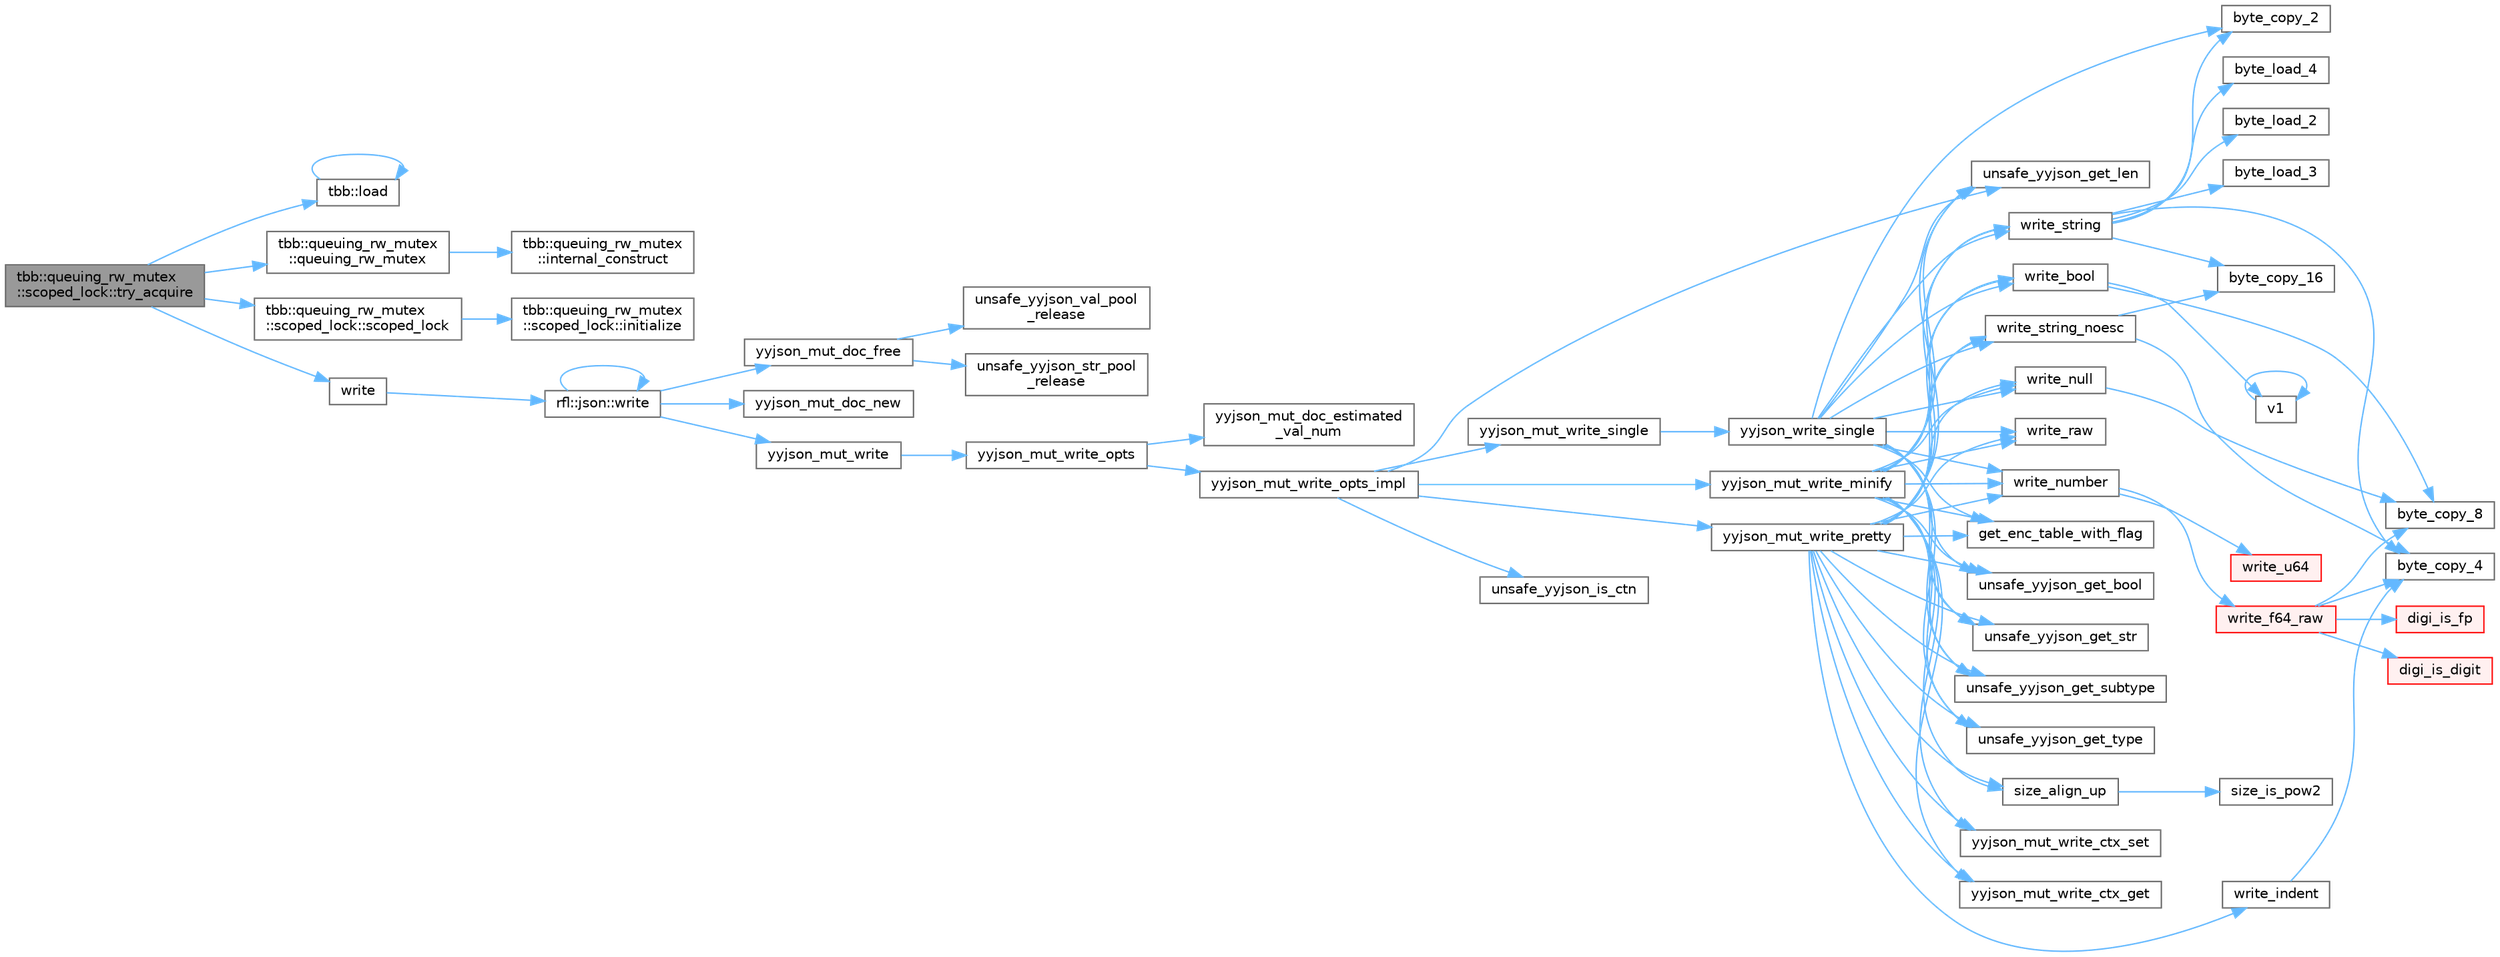 digraph "tbb::queuing_rw_mutex::scoped_lock::try_acquire"
{
 // LATEX_PDF_SIZE
  bgcolor="transparent";
  edge [fontname=Helvetica,fontsize=10,labelfontname=Helvetica,labelfontsize=10];
  node [fontname=Helvetica,fontsize=10,shape=box,height=0.2,width=0.4];
  rankdir="LR";
  Node1 [id="Node000001",label="tbb::queuing_rw_mutex\l::scoped_lock::try_acquire",height=0.2,width=0.4,color="gray40", fillcolor="grey60", style="filled", fontcolor="black",tooltip="Acquire lock on given mutex if free (i.e. non-blocking)"];
  Node1 -> Node2 [id="edge88_Node000001_Node000002",color="steelblue1",style="solid",tooltip=" "];
  Node2 [id="Node000002",label="tbb::load",height=0.2,width=0.4,color="grey40", fillcolor="white", style="filled",URL="$namespacetbb.html#a23d6adc1a2bbbb77b4d9f52fab1e5b0f",tooltip="Specialization for atomic<T*> with arithmetic and operator->."];
  Node2 -> Node2 [id="edge89_Node000002_Node000002",color="steelblue1",style="solid",tooltip=" "];
  Node1 -> Node3 [id="edge90_Node000001_Node000003",color="steelblue1",style="solid",tooltip=" "];
  Node3 [id="Node000003",label="tbb::queuing_rw_mutex\l::queuing_rw_mutex",height=0.2,width=0.4,color="grey40", fillcolor="white", style="filled",URL="$classtbb_1_1queuing__rw__mutex.html#a23de1ac415b6f54b778c8fd6ec6073e0",tooltip="Construct unacquired mutex."];
  Node3 -> Node4 [id="edge91_Node000003_Node000004",color="steelblue1",style="solid",tooltip=" "];
  Node4 [id="Node000004",label="tbb::queuing_rw_mutex\l::internal_construct",height=0.2,width=0.4,color="grey40", fillcolor="white", style="filled",URL="$classtbb_1_1queuing__rw__mutex.html#af0d7ca1c9b3aeb7d16baf16e0da3ce6a",tooltip=" "];
  Node1 -> Node5 [id="edge92_Node000001_Node000005",color="steelblue1",style="solid",tooltip=" "];
  Node5 [id="Node000005",label="tbb::queuing_rw_mutex\l::scoped_lock::scoped_lock",height=0.2,width=0.4,color="grey40", fillcolor="white", style="filled",URL="$classtbb_1_1queuing__rw__mutex_1_1scoped__lock.html#a1ae3792726dcff8da1f2c5366fb2b754",tooltip="Construct lock that has not acquired a mutex."];
  Node5 -> Node6 [id="edge93_Node000005_Node000006",color="steelblue1",style="solid",tooltip=" "];
  Node6 [id="Node000006",label="tbb::queuing_rw_mutex\l::scoped_lock::initialize",height=0.2,width=0.4,color="grey40", fillcolor="white", style="filled",URL="$classtbb_1_1queuing__rw__mutex_1_1scoped__lock.html#a080c26691aad8bac8947724114e5f664",tooltip="Initialize fields to mean \"no lock held\"."];
  Node1 -> Node7 [id="edge94_Node000001_Node000007",color="steelblue1",style="solid",tooltip=" "];
  Node7 [id="Node000007",label="write",height=0.2,width=0.4,color="grey40", fillcolor="white", style="filled",URL="$json_2write__and__read_8hpp.html#a8d72d49ed34d37da786334a55f22b909",tooltip=" "];
  Node7 -> Node8 [id="edge95_Node000007_Node000008",color="steelblue1",style="solid",tooltip=" "];
  Node8 [id="Node000008",label="rfl::json::write",height=0.2,width=0.4,color="grey40", fillcolor="white", style="filled",URL="$namespacerfl_1_1json.html#af39a23539424555b8c970d12a58e547f",tooltip="Returns a JSON string."];
  Node8 -> Node8 [id="edge96_Node000008_Node000008",color="steelblue1",style="solid",tooltip=" "];
  Node8 -> Node9 [id="edge97_Node000008_Node000009",color="steelblue1",style="solid",tooltip=" "];
  Node9 [id="Node000009",label="yyjson_mut_doc_free",height=0.2,width=0.4,color="grey40", fillcolor="white", style="filled",URL="$yyjson_8c.html#a473b53dd223f25a117a6fe3b543bfdb1",tooltip=" "];
  Node9 -> Node10 [id="edge98_Node000009_Node000010",color="steelblue1",style="solid",tooltip=" "];
  Node10 [id="Node000010",label="unsafe_yyjson_str_pool\l_release",height=0.2,width=0.4,color="grey40", fillcolor="white", style="filled",URL="$yyjson_8c.html#a68827985804124f8d26d256b07877cf9",tooltip=" "];
  Node9 -> Node11 [id="edge99_Node000009_Node000011",color="steelblue1",style="solid",tooltip=" "];
  Node11 [id="Node000011",label="unsafe_yyjson_val_pool\l_release",height=0.2,width=0.4,color="grey40", fillcolor="white", style="filled",URL="$yyjson_8c.html#a423ab190d8ce947af71ff1a45ab76805",tooltip=" "];
  Node8 -> Node12 [id="edge100_Node000008_Node000012",color="steelblue1",style="solid",tooltip=" "];
  Node12 [id="Node000012",label="yyjson_mut_doc_new",height=0.2,width=0.4,color="grey40", fillcolor="white", style="filled",URL="$yyjson_8c.html#a94a8c1c5f4e47e11e268d7f4c0e4cb1a",tooltip=" "];
  Node8 -> Node13 [id="edge101_Node000008_Node000013",color="steelblue1",style="solid",tooltip=" "];
  Node13 [id="Node000013",label="yyjson_mut_write",height=0.2,width=0.4,color="grey40", fillcolor="white", style="filled",URL="$yyjson_8h.html#a881e2ee3f487385810829df8bc675f1f",tooltip=" "];
  Node13 -> Node14 [id="edge102_Node000013_Node000014",color="steelblue1",style="solid",tooltip=" "];
  Node14 [id="Node000014",label="yyjson_mut_write_opts",height=0.2,width=0.4,color="grey40", fillcolor="white", style="filled",URL="$yyjson_8c.html#a43932e149602ddfcd9257648ea36e553",tooltip=" "];
  Node14 -> Node15 [id="edge103_Node000014_Node000015",color="steelblue1",style="solid",tooltip=" "];
  Node15 [id="Node000015",label="yyjson_mut_doc_estimated\l_val_num",height=0.2,width=0.4,color="grey40", fillcolor="white", style="filled",URL="$yyjson_8c.html#ac9cfbe501c1317baf92c53571c7333ee",tooltip=" "];
  Node14 -> Node16 [id="edge104_Node000014_Node000016",color="steelblue1",style="solid",tooltip=" "];
  Node16 [id="Node000016",label="yyjson_mut_write_opts_impl",height=0.2,width=0.4,color="grey40", fillcolor="white", style="filled",URL="$yyjson_8c.html#a9419498fed912dda63693d15ff91c74c",tooltip=" "];
  Node16 -> Node17 [id="edge105_Node000016_Node000017",color="steelblue1",style="solid",tooltip=" "];
  Node17 [id="Node000017",label="unsafe_yyjson_get_len",height=0.2,width=0.4,color="grey40", fillcolor="white", style="filled",URL="$yyjson_8h.html#a445bf8a7f9981e4797bf95db944ddf8f",tooltip=" "];
  Node16 -> Node18 [id="edge106_Node000016_Node000018",color="steelblue1",style="solid",tooltip=" "];
  Node18 [id="Node000018",label="unsafe_yyjson_is_ctn",height=0.2,width=0.4,color="grey40", fillcolor="white", style="filled",URL="$yyjson_8h.html#afe1e8995e63d29297d569c4a848bf5a2",tooltip=" "];
  Node16 -> Node19 [id="edge107_Node000016_Node000019",color="steelblue1",style="solid",tooltip=" "];
  Node19 [id="Node000019",label="yyjson_mut_write_minify",height=0.2,width=0.4,color="grey40", fillcolor="white", style="filled",URL="$yyjson_8c.html#a41b0f7caeaed5e6075fdbad6e37daa44",tooltip=" "];
  Node19 -> Node20 [id="edge108_Node000019_Node000020",color="steelblue1",style="solid",tooltip=" "];
  Node20 [id="Node000020",label="get_enc_table_with_flag",height=0.2,width=0.4,color="grey40", fillcolor="white", style="filled",URL="$yyjson_8c.html#a4b810e39a1c70f479ea48f4b6be239b0",tooltip=" "];
  Node19 -> Node21 [id="edge109_Node000019_Node000021",color="steelblue1",style="solid",tooltip=" "];
  Node21 [id="Node000021",label="size_align_up",height=0.2,width=0.4,color="grey40", fillcolor="white", style="filled",URL="$yyjson_8c.html#aee0ecba3f0e01a145a4bd084c40b53b6",tooltip=" "];
  Node21 -> Node22 [id="edge110_Node000021_Node000022",color="steelblue1",style="solid",tooltip=" "];
  Node22 [id="Node000022",label="size_is_pow2",height=0.2,width=0.4,color="grey40", fillcolor="white", style="filled",URL="$yyjson_8c.html#a9c435a75a5fc566d5382ba2646704a18",tooltip=" "];
  Node19 -> Node23 [id="edge111_Node000019_Node000023",color="steelblue1",style="solid",tooltip=" "];
  Node23 [id="Node000023",label="unsafe_yyjson_get_bool",height=0.2,width=0.4,color="grey40", fillcolor="white", style="filled",URL="$yyjson_8h.html#a3ef8c1e13a7f67eead2d945125769f90",tooltip=" "];
  Node19 -> Node17 [id="edge112_Node000019_Node000017",color="steelblue1",style="solid",tooltip=" "];
  Node19 -> Node24 [id="edge113_Node000019_Node000024",color="steelblue1",style="solid",tooltip=" "];
  Node24 [id="Node000024",label="unsafe_yyjson_get_str",height=0.2,width=0.4,color="grey40", fillcolor="white", style="filled",URL="$yyjson_8h.html#a879b3c14194afd5b60d663640998c020",tooltip=" "];
  Node19 -> Node25 [id="edge114_Node000019_Node000025",color="steelblue1",style="solid",tooltip=" "];
  Node25 [id="Node000025",label="unsafe_yyjson_get_subtype",height=0.2,width=0.4,color="grey40", fillcolor="white", style="filled",URL="$yyjson_8h.html#a735848e46f26bfe3dfb333c7f890205e",tooltip=" "];
  Node19 -> Node26 [id="edge115_Node000019_Node000026",color="steelblue1",style="solid",tooltip=" "];
  Node26 [id="Node000026",label="unsafe_yyjson_get_type",height=0.2,width=0.4,color="grey40", fillcolor="white", style="filled",URL="$yyjson_8h.html#a25aa2b2a33dccb9af7da4576b3cbe6ab",tooltip=" "];
  Node19 -> Node27 [id="edge116_Node000019_Node000027",color="steelblue1",style="solid",tooltip=" "];
  Node27 [id="Node000027",label="write_bool",height=0.2,width=0.4,color="grey40", fillcolor="white", style="filled",URL="$yyjson_8c.html#a8f48aafc5963521f3da75e2448f0d084",tooltip=" "];
  Node27 -> Node28 [id="edge117_Node000027_Node000028",color="steelblue1",style="solid",tooltip=" "];
  Node28 [id="Node000028",label="byte_copy_8",height=0.2,width=0.4,color="grey40", fillcolor="white", style="filled",URL="$yyjson_8c.html#a03dd49c937c12d9a85deaac184d25eb9",tooltip=" "];
  Node27 -> Node29 [id="edge118_Node000027_Node000029",color="steelblue1",style="solid",tooltip=" "];
  Node29 [id="Node000029",label="v1",height=0.2,width=0.4,color="grey40", fillcolor="white", style="filled",URL="$_tutorial___reshape_mat2_vec_8cpp.html#a10bd710692c91bc238f2e1da77730678",tooltip=" "];
  Node29 -> Node29 [id="edge119_Node000029_Node000029",color="steelblue1",style="solid",tooltip=" "];
  Node19 -> Node30 [id="edge120_Node000019_Node000030",color="steelblue1",style="solid",tooltip=" "];
  Node30 [id="Node000030",label="write_null",height=0.2,width=0.4,color="grey40", fillcolor="white", style="filled",URL="$yyjson_8c.html#a9ab2502373a7c2ad7decc10b76c47043",tooltip=" "];
  Node30 -> Node28 [id="edge121_Node000030_Node000028",color="steelblue1",style="solid",tooltip=" "];
  Node19 -> Node31 [id="edge122_Node000019_Node000031",color="steelblue1",style="solid",tooltip=" "];
  Node31 [id="Node000031",label="write_number",height=0.2,width=0.4,color="grey40", fillcolor="white", style="filled",URL="$yyjson_8c.html#a7a6eb98c82d060a1b4b1b25ae9169770",tooltip=" "];
  Node31 -> Node32 [id="edge123_Node000031_Node000032",color="steelblue1",style="solid",tooltip=" "];
  Node32 [id="Node000032",label="write_f64_raw",height=0.2,width=0.4,color="red", fillcolor="#FFF0F0", style="filled",URL="$yyjson_8c.html#a429024eddbd3335464adf309aef2db7f",tooltip=" "];
  Node32 -> Node33 [id="edge124_Node000032_Node000033",color="steelblue1",style="solid",tooltip=" "];
  Node33 [id="Node000033",label="byte_copy_4",height=0.2,width=0.4,color="grey40", fillcolor="white", style="filled",URL="$yyjson_8c.html#a98219967baeab34ab615b4ccda0df146",tooltip=" "];
  Node32 -> Node28 [id="edge125_Node000032_Node000028",color="steelblue1",style="solid",tooltip=" "];
  Node32 -> Node34 [id="edge126_Node000032_Node000034",color="steelblue1",style="solid",tooltip=" "];
  Node34 [id="Node000034",label="digi_is_digit",height=0.2,width=0.4,color="red", fillcolor="#FFF0F0", style="filled",URL="$yyjson_8c.html#ac16e36c200b16a17041aac1ed37276d7",tooltip=" "];
  Node32 -> Node36 [id="edge127_Node000032_Node000036",color="steelblue1",style="solid",tooltip=" "];
  Node36 [id="Node000036",label="digi_is_fp",height=0.2,width=0.4,color="red", fillcolor="#FFF0F0", style="filled",URL="$yyjson_8c.html#ac38bca46c8cbb1107ca4188d2eb4fcbe",tooltip=" "];
  Node31 -> Node69 [id="edge128_Node000031_Node000069",color="steelblue1",style="solid",tooltip=" "];
  Node69 [id="Node000069",label="write_u64",height=0.2,width=0.4,color="red", fillcolor="#FFF0F0", style="filled",URL="$yyjson_8c.html#aa2f06c8a20b378eb29cfe95d0af5c95e",tooltip=" "];
  Node19 -> Node75 [id="edge129_Node000019_Node000075",color="steelblue1",style="solid",tooltip=" "];
  Node75 [id="Node000075",label="write_raw",height=0.2,width=0.4,color="grey40", fillcolor="white", style="filled",URL="$yyjson_8c.html#a595a43099038f73ab0af2b4209b1f0fd",tooltip=" "];
  Node19 -> Node76 [id="edge130_Node000019_Node000076",color="steelblue1",style="solid",tooltip=" "];
  Node76 [id="Node000076",label="write_string",height=0.2,width=0.4,color="grey40", fillcolor="white", style="filled",URL="$yyjson_8c.html#a1aadf662e6fc22a6419db27146e38472",tooltip=" "];
  Node76 -> Node77 [id="edge131_Node000076_Node000077",color="steelblue1",style="solid",tooltip=" "];
  Node77 [id="Node000077",label="byte_copy_16",height=0.2,width=0.4,color="grey40", fillcolor="white", style="filled",URL="$yyjson_8c.html#a1720d43cc1ae5984a4e5751dbe7301a0",tooltip=" "];
  Node76 -> Node71 [id="edge132_Node000076_Node000071",color="steelblue1",style="solid",tooltip=" "];
  Node71 [id="Node000071",label="byte_copy_2",height=0.2,width=0.4,color="grey40", fillcolor="white", style="filled",URL="$yyjson_8c.html#ac6a11726824f52b6413a67488f5a3152",tooltip=" "];
  Node76 -> Node33 [id="edge133_Node000076_Node000033",color="steelblue1",style="solid",tooltip=" "];
  Node76 -> Node78 [id="edge134_Node000076_Node000078",color="steelblue1",style="solid",tooltip=" "];
  Node78 [id="Node000078",label="byte_load_2",height=0.2,width=0.4,color="grey40", fillcolor="white", style="filled",URL="$yyjson_8c.html#abd106e94ebb52b1b9c0e79e2246f24bd",tooltip=" "];
  Node76 -> Node79 [id="edge135_Node000076_Node000079",color="steelblue1",style="solid",tooltip=" "];
  Node79 [id="Node000079",label="byte_load_3",height=0.2,width=0.4,color="grey40", fillcolor="white", style="filled",URL="$yyjson_8c.html#a31005a45113248534b4ae663dc0a85f3",tooltip=" "];
  Node76 -> Node80 [id="edge136_Node000076_Node000080",color="steelblue1",style="solid",tooltip=" "];
  Node80 [id="Node000080",label="byte_load_4",height=0.2,width=0.4,color="grey40", fillcolor="white", style="filled",URL="$yyjson_8c.html#a87c460a03bebacd0dcdad97440488c2b",tooltip=" "];
  Node19 -> Node81 [id="edge137_Node000019_Node000081",color="steelblue1",style="solid",tooltip=" "];
  Node81 [id="Node000081",label="write_string_noesc",height=0.2,width=0.4,color="grey40", fillcolor="white", style="filled",URL="$yyjson_8c.html#ab1d27351bed7d1f6f632f75dcf9846de",tooltip=" "];
  Node81 -> Node77 [id="edge138_Node000081_Node000077",color="steelblue1",style="solid",tooltip=" "];
  Node81 -> Node33 [id="edge139_Node000081_Node000033",color="steelblue1",style="solid",tooltip=" "];
  Node19 -> Node82 [id="edge140_Node000019_Node000082",color="steelblue1",style="solid",tooltip=" "];
  Node82 [id="Node000082",label="yyjson_mut_write_ctx_get",height=0.2,width=0.4,color="grey40", fillcolor="white", style="filled",URL="$yyjson_8c.html#a7330d6789bda008b50a3a964e17629c4",tooltip=" "];
  Node19 -> Node83 [id="edge141_Node000019_Node000083",color="steelblue1",style="solid",tooltip=" "];
  Node83 [id="Node000083",label="yyjson_mut_write_ctx_set",height=0.2,width=0.4,color="grey40", fillcolor="white", style="filled",URL="$yyjson_8c.html#ad170c12cec69275d5f79d760bd3b1a0a",tooltip=" "];
  Node16 -> Node84 [id="edge142_Node000016_Node000084",color="steelblue1",style="solid",tooltip=" "];
  Node84 [id="Node000084",label="yyjson_mut_write_pretty",height=0.2,width=0.4,color="grey40", fillcolor="white", style="filled",URL="$yyjson_8c.html#a5bd41dfbb867b6521e1f7571f3615b0f",tooltip=" "];
  Node84 -> Node20 [id="edge143_Node000084_Node000020",color="steelblue1",style="solid",tooltip=" "];
  Node84 -> Node21 [id="edge144_Node000084_Node000021",color="steelblue1",style="solid",tooltip=" "];
  Node84 -> Node23 [id="edge145_Node000084_Node000023",color="steelblue1",style="solid",tooltip=" "];
  Node84 -> Node17 [id="edge146_Node000084_Node000017",color="steelblue1",style="solid",tooltip=" "];
  Node84 -> Node24 [id="edge147_Node000084_Node000024",color="steelblue1",style="solid",tooltip=" "];
  Node84 -> Node25 [id="edge148_Node000084_Node000025",color="steelblue1",style="solid",tooltip=" "];
  Node84 -> Node26 [id="edge149_Node000084_Node000026",color="steelblue1",style="solid",tooltip=" "];
  Node84 -> Node27 [id="edge150_Node000084_Node000027",color="steelblue1",style="solid",tooltip=" "];
  Node84 -> Node85 [id="edge151_Node000084_Node000085",color="steelblue1",style="solid",tooltip=" "];
  Node85 [id="Node000085",label="write_indent",height=0.2,width=0.4,color="grey40", fillcolor="white", style="filled",URL="$yyjson_8c.html#ac6e21689f9ccf3981672a321d7d02e47",tooltip=" "];
  Node85 -> Node33 [id="edge152_Node000085_Node000033",color="steelblue1",style="solid",tooltip=" "];
  Node84 -> Node30 [id="edge153_Node000084_Node000030",color="steelblue1",style="solid",tooltip=" "];
  Node84 -> Node31 [id="edge154_Node000084_Node000031",color="steelblue1",style="solid",tooltip=" "];
  Node84 -> Node75 [id="edge155_Node000084_Node000075",color="steelblue1",style="solid",tooltip=" "];
  Node84 -> Node76 [id="edge156_Node000084_Node000076",color="steelblue1",style="solid",tooltip=" "];
  Node84 -> Node81 [id="edge157_Node000084_Node000081",color="steelblue1",style="solid",tooltip=" "];
  Node84 -> Node82 [id="edge158_Node000084_Node000082",color="steelblue1",style="solid",tooltip=" "];
  Node84 -> Node83 [id="edge159_Node000084_Node000083",color="steelblue1",style="solid",tooltip=" "];
  Node16 -> Node86 [id="edge160_Node000016_Node000086",color="steelblue1",style="solid",tooltip=" "];
  Node86 [id="Node000086",label="yyjson_mut_write_single",height=0.2,width=0.4,color="grey40", fillcolor="white", style="filled",URL="$yyjson_8c.html#a6453eece4aede41c7d909075ad2980e0",tooltip=" "];
  Node86 -> Node87 [id="edge161_Node000086_Node000087",color="steelblue1",style="solid",tooltip=" "];
  Node87 [id="Node000087",label="yyjson_write_single",height=0.2,width=0.4,color="grey40", fillcolor="white", style="filled",URL="$yyjson_8c.html#a083e9d39ef4daa8ddc5c6474ccf5e468",tooltip=" "];
  Node87 -> Node71 [id="edge162_Node000087_Node000071",color="steelblue1",style="solid",tooltip=" "];
  Node87 -> Node20 [id="edge163_Node000087_Node000020",color="steelblue1",style="solid",tooltip=" "];
  Node87 -> Node23 [id="edge164_Node000087_Node000023",color="steelblue1",style="solid",tooltip=" "];
  Node87 -> Node17 [id="edge165_Node000087_Node000017",color="steelblue1",style="solid",tooltip=" "];
  Node87 -> Node24 [id="edge166_Node000087_Node000024",color="steelblue1",style="solid",tooltip=" "];
  Node87 -> Node25 [id="edge167_Node000087_Node000025",color="steelblue1",style="solid",tooltip=" "];
  Node87 -> Node26 [id="edge168_Node000087_Node000026",color="steelblue1",style="solid",tooltip=" "];
  Node87 -> Node27 [id="edge169_Node000087_Node000027",color="steelblue1",style="solid",tooltip=" "];
  Node87 -> Node30 [id="edge170_Node000087_Node000030",color="steelblue1",style="solid",tooltip=" "];
  Node87 -> Node31 [id="edge171_Node000087_Node000031",color="steelblue1",style="solid",tooltip=" "];
  Node87 -> Node75 [id="edge172_Node000087_Node000075",color="steelblue1",style="solid",tooltip=" "];
  Node87 -> Node76 [id="edge173_Node000087_Node000076",color="steelblue1",style="solid",tooltip=" "];
  Node87 -> Node81 [id="edge174_Node000087_Node000081",color="steelblue1",style="solid",tooltip=" "];
}

